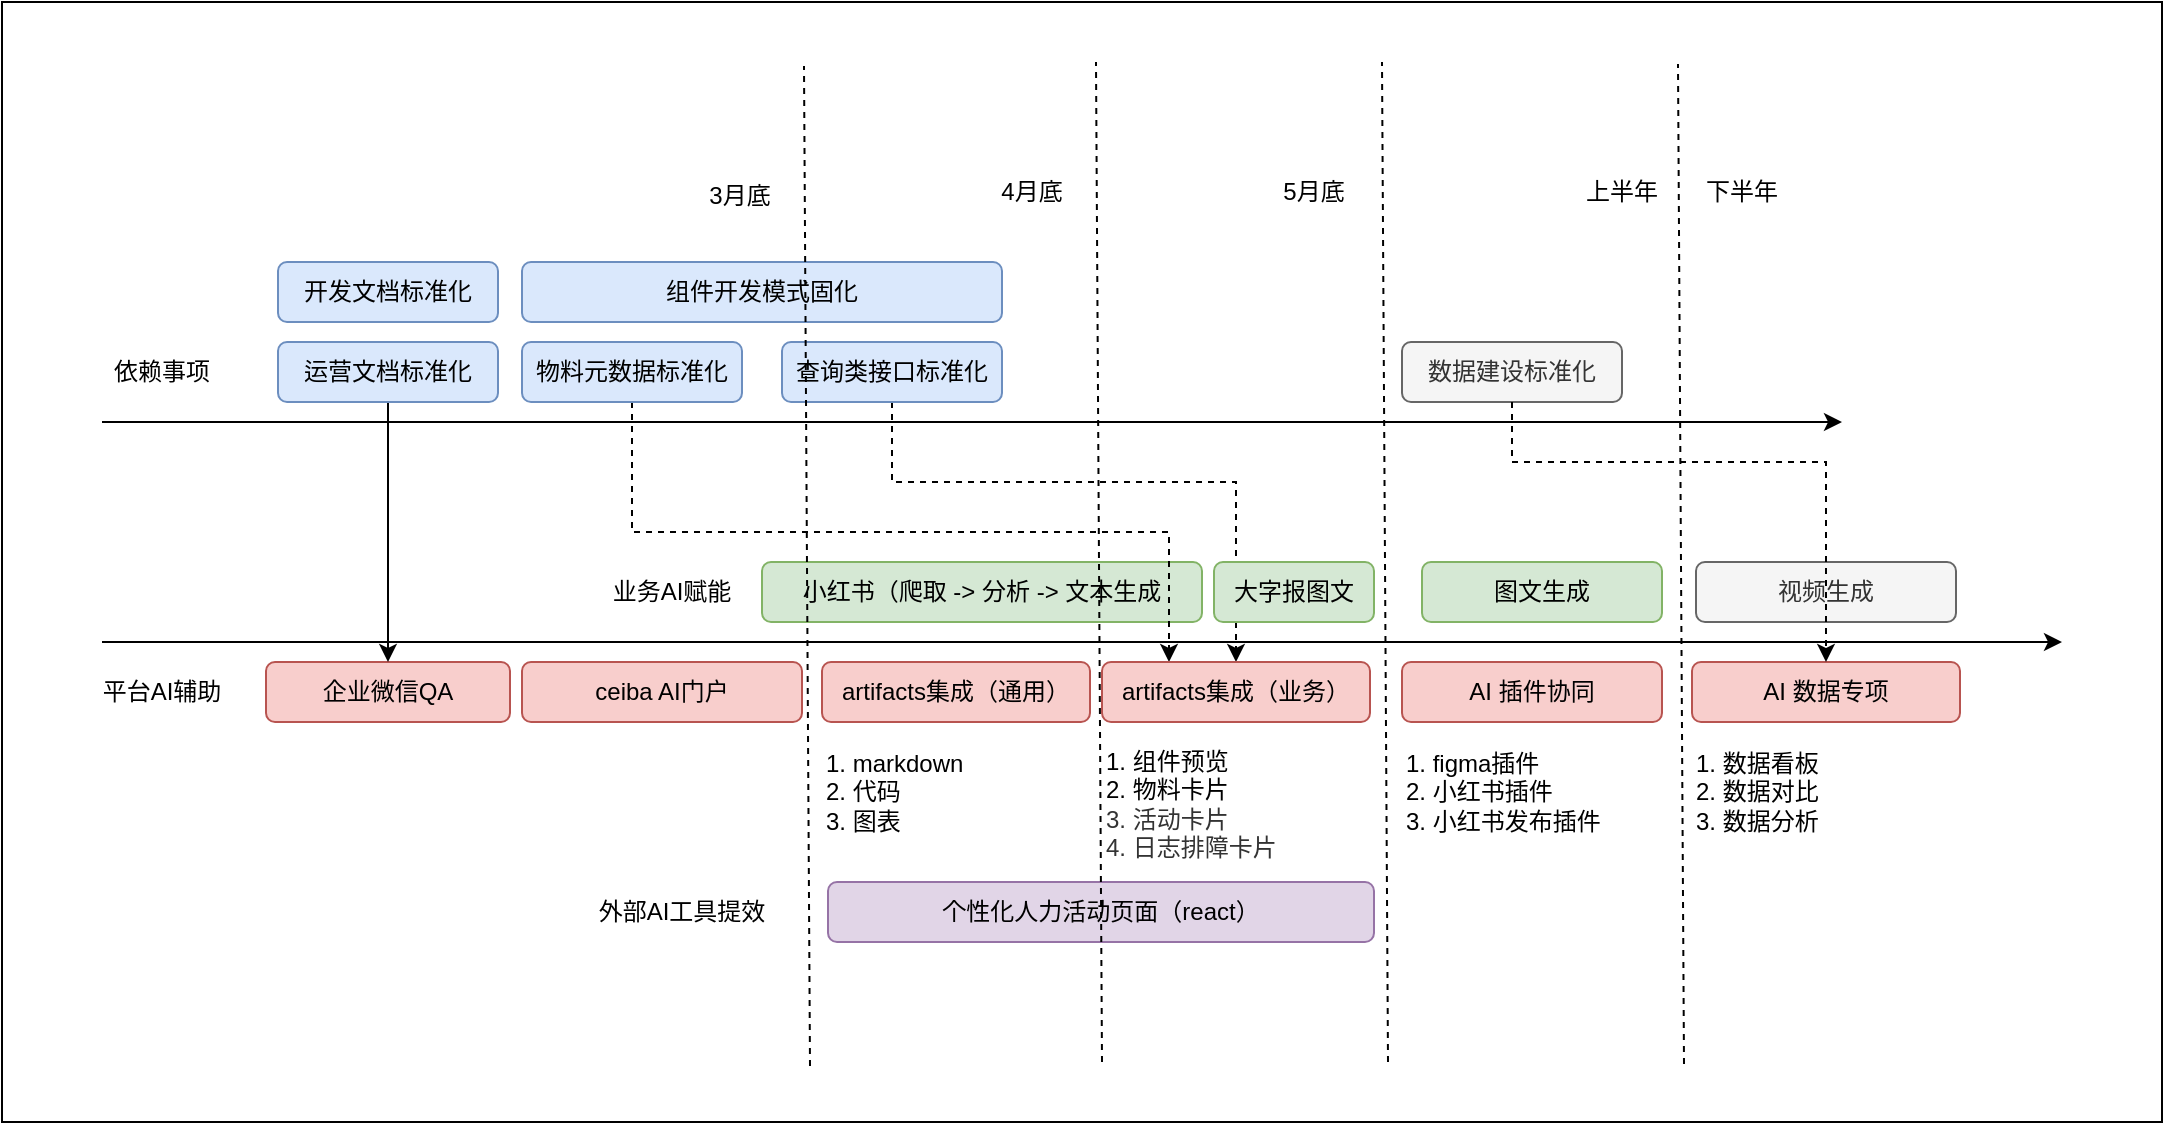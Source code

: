 <mxfile version="26.1.1">
  <diagram name="第 1 页" id="3pNBY4O2HRS1JANwXFuV">
    <mxGraphModel dx="2069" dy="785" grid="1" gridSize="10" guides="1" tooltips="1" connect="1" arrows="1" fold="1" page="1" pageScale="1" pageWidth="827" pageHeight="1169" math="0" shadow="0">
      <root>
        <mxCell id="0" />
        <mxCell id="1" parent="0" />
        <mxCell id="7bwTMH5lr8hEjl6o-w8Y-50" value="" style="rounded=0;whiteSpace=wrap;html=1;" vertex="1" parent="1">
          <mxGeometry x="-20" y="100" width="1080" height="560" as="geometry" />
        </mxCell>
        <mxCell id="7bwTMH5lr8hEjl6o-w8Y-1" value="企业微信QA" style="rounded=1;whiteSpace=wrap;html=1;fillColor=#f8cecc;strokeColor=#b85450;" vertex="1" parent="1">
          <mxGeometry x="112" y="430" width="122" height="30" as="geometry" />
        </mxCell>
        <mxCell id="7bwTMH5lr8hEjl6o-w8Y-3" value="" style="endArrow=classic;html=1;rounded=0;" edge="1" parent="1">
          <mxGeometry width="50" height="50" relative="1" as="geometry">
            <mxPoint x="30" y="310" as="sourcePoint" />
            <mxPoint x="900" y="310" as="targetPoint" />
          </mxGeometry>
        </mxCell>
        <mxCell id="7bwTMH5lr8hEjl6o-w8Y-4" value="" style="endArrow=classic;html=1;rounded=0;" edge="1" parent="1">
          <mxGeometry width="50" height="50" relative="1" as="geometry">
            <mxPoint x="30" y="420" as="sourcePoint" />
            <mxPoint x="1010" y="420" as="targetPoint" />
          </mxGeometry>
        </mxCell>
        <mxCell id="7bwTMH5lr8hEjl6o-w8Y-5" value="ceiba AI门户" style="rounded=1;whiteSpace=wrap;html=1;fillColor=#f8cecc;strokeColor=#b85450;" vertex="1" parent="1">
          <mxGeometry x="240" y="430" width="140" height="30" as="geometry" />
        </mxCell>
        <mxCell id="7bwTMH5lr8hEjl6o-w8Y-6" value="小红书（爬取 -&amp;gt; 分析 -&amp;gt; 文本生成" style="rounded=1;whiteSpace=wrap;html=1;fillColor=#d5e8d4;strokeColor=#82b366;" vertex="1" parent="1">
          <mxGeometry x="360" y="380" width="220" height="30" as="geometry" />
        </mxCell>
        <mxCell id="7bwTMH5lr8hEjl6o-w8Y-7" value="AI 插件协同" style="rounded=1;whiteSpace=wrap;html=1;fillColor=#f8cecc;strokeColor=#b85450;" vertex="1" parent="1">
          <mxGeometry x="680" y="430" width="130" height="30" as="geometry" />
        </mxCell>
        <mxCell id="7bwTMH5lr8hEjl6o-w8Y-11" value="artifacts集成（通用）" style="rounded=1;whiteSpace=wrap;html=1;fillColor=#f8cecc;strokeColor=#b85450;" vertex="1" parent="1">
          <mxGeometry x="390" y="430" width="134" height="30" as="geometry" />
        </mxCell>
        <mxCell id="7bwTMH5lr8hEjl6o-w8Y-25" style="edgeStyle=orthogonalEdgeStyle;rounded=0;orthogonalLoop=1;jettySize=auto;html=1;exitX=0.5;exitY=1;exitDx=0;exitDy=0;" edge="1" parent="1" source="7bwTMH5lr8hEjl6o-w8Y-14" target="7bwTMH5lr8hEjl6o-w8Y-1">
          <mxGeometry relative="1" as="geometry" />
        </mxCell>
        <mxCell id="7bwTMH5lr8hEjl6o-w8Y-14" value="运营文档标准化" style="rounded=1;whiteSpace=wrap;html=1;fillColor=#dae8fc;strokeColor=#6c8ebf;" vertex="1" parent="1">
          <mxGeometry x="118" y="270" width="110" height="30" as="geometry" />
        </mxCell>
        <mxCell id="7bwTMH5lr8hEjl6o-w8Y-23" style="edgeStyle=orthogonalEdgeStyle;rounded=0;orthogonalLoop=1;jettySize=auto;html=1;exitX=0.5;exitY=1;exitDx=0;exitDy=0;entryX=0.5;entryY=0;entryDx=0;entryDy=0;dashed=1;" edge="1" parent="1" source="7bwTMH5lr8hEjl6o-w8Y-42" target="7bwTMH5lr8hEjl6o-w8Y-29">
          <mxGeometry relative="1" as="geometry">
            <Array as="points">
              <mxPoint x="425" y="340" />
              <mxPoint x="597" y="340" />
            </Array>
          </mxGeometry>
        </mxCell>
        <mxCell id="7bwTMH5lr8hEjl6o-w8Y-15" value="组件开发模式固化" style="rounded=1;whiteSpace=wrap;html=1;fillColor=#dae8fc;strokeColor=#6c8ebf;" vertex="1" parent="1">
          <mxGeometry x="240" y="230" width="240" height="30" as="geometry" />
        </mxCell>
        <mxCell id="7bwTMH5lr8hEjl6o-w8Y-62" style="edgeStyle=orthogonalEdgeStyle;rounded=0;orthogonalLoop=1;jettySize=auto;html=1;exitX=0.5;exitY=1;exitDx=0;exitDy=0;entryX=0.25;entryY=0;entryDx=0;entryDy=0;dashed=1;" edge="1" parent="1" source="7bwTMH5lr8hEjl6o-w8Y-18" target="7bwTMH5lr8hEjl6o-w8Y-29">
          <mxGeometry relative="1" as="geometry" />
        </mxCell>
        <mxCell id="7bwTMH5lr8hEjl6o-w8Y-18" value="物料元数据标准化" style="rounded=1;whiteSpace=wrap;html=1;fillColor=#dae8fc;strokeColor=#6c8ebf;" vertex="1" parent="1">
          <mxGeometry x="240" y="270" width="110" height="30" as="geometry" />
        </mxCell>
        <mxCell id="7bwTMH5lr8hEjl6o-w8Y-19" value="数据建设标准化" style="rounded=1;whiteSpace=wrap;html=1;fillColor=#f5f5f5;fontColor=#333333;strokeColor=#666666;" vertex="1" parent="1">
          <mxGeometry x="680" y="270" width="110" height="30" as="geometry" />
        </mxCell>
        <mxCell id="7bwTMH5lr8hEjl6o-w8Y-21" value="开发文档标准化" style="rounded=1;whiteSpace=wrap;html=1;fillColor=#dae8fc;strokeColor=#6c8ebf;" vertex="1" parent="1">
          <mxGeometry x="118" y="230" width="110" height="30" as="geometry" />
        </mxCell>
        <mxCell id="7bwTMH5lr8hEjl6o-w8Y-26" value="视频生成" style="rounded=1;whiteSpace=wrap;html=1;fillColor=#f5f5f5;fontColor=#333333;strokeColor=#666666;" vertex="1" parent="1">
          <mxGeometry x="827" y="380" width="130" height="30" as="geometry" />
        </mxCell>
        <mxCell id="7bwTMH5lr8hEjl6o-w8Y-28" value="大字报图文" style="rounded=1;whiteSpace=wrap;html=1;fillColor=#d5e8d4;strokeColor=#82b366;" vertex="1" parent="1">
          <mxGeometry x="586" y="380" width="80" height="30" as="geometry" />
        </mxCell>
        <mxCell id="7bwTMH5lr8hEjl6o-w8Y-29" value="artifacts集成（业务）" style="rounded=1;whiteSpace=wrap;html=1;fillColor=#f8cecc;strokeColor=#b85450;" vertex="1" parent="1">
          <mxGeometry x="530" y="430" width="134" height="30" as="geometry" />
        </mxCell>
        <mxCell id="7bwTMH5lr8hEjl6o-w8Y-33" value="1. 组件预览&lt;div&gt;2. 物料卡片&lt;/div&gt;&lt;div&gt;&lt;font style=&quot;color: rgb(51, 51, 51);&quot;&gt;3. 活动卡片&lt;/font&gt;&lt;/div&gt;&lt;div&gt;&lt;font style=&quot;color: rgb(51, 51, 51);&quot;&gt;4. 日志排障卡片&lt;/font&gt;&lt;/div&gt;" style="text;html=1;align=left;verticalAlign=middle;whiteSpace=wrap;rounded=0;" vertex="1" parent="1">
          <mxGeometry x="530" y="466" width="110" height="70" as="geometry" />
        </mxCell>
        <mxCell id="7bwTMH5lr8hEjl6o-w8Y-34" value="1. markdown&lt;div&gt;2. 代码&lt;/div&gt;&lt;div&gt;&lt;span style=&quot;background-color: transparent; color: light-dark(rgb(0, 0, 0), rgb(255, 255, 255));&quot;&gt;3. 图表&lt;/span&gt;&lt;/div&gt;" style="text;html=1;align=left;verticalAlign=middle;whiteSpace=wrap;rounded=0;" vertex="1" parent="1">
          <mxGeometry x="390" y="460" width="110" height="70" as="geometry" />
        </mxCell>
        <mxCell id="7bwTMH5lr8hEjl6o-w8Y-35" value="1. figma插件&lt;div&gt;2. 小红书插件&lt;/div&gt;&lt;div&gt;&lt;span style=&quot;background-color: transparent; color: light-dark(rgb(0, 0, 0), rgb(255, 255, 255));&quot;&gt;3. 小红书发布插件&lt;/span&gt;&lt;/div&gt;" style="text;html=1;align=left;verticalAlign=middle;whiteSpace=wrap;rounded=0;" vertex="1" parent="1">
          <mxGeometry x="680" y="460" width="110" height="70" as="geometry" />
        </mxCell>
        <mxCell id="7bwTMH5lr8hEjl6o-w8Y-36" value="图文生成" style="rounded=1;whiteSpace=wrap;html=1;fillColor=#d5e8d4;strokeColor=#82b366;" vertex="1" parent="1">
          <mxGeometry x="690" y="380" width="120" height="30" as="geometry" />
        </mxCell>
        <mxCell id="7bwTMH5lr8hEjl6o-w8Y-39" value="依赖事项" style="text;html=1;align=center;verticalAlign=middle;whiteSpace=wrap;rounded=0;" vertex="1" parent="1">
          <mxGeometry x="30" y="270" width="60" height="30" as="geometry" />
        </mxCell>
        <mxCell id="7bwTMH5lr8hEjl6o-w8Y-40" value="平台AI辅助" style="text;html=1;align=center;verticalAlign=middle;whiteSpace=wrap;rounded=0;" vertex="1" parent="1">
          <mxGeometry x="20" y="430" width="80" height="30" as="geometry" />
        </mxCell>
        <mxCell id="7bwTMH5lr8hEjl6o-w8Y-42" value="查询类接口标准化" style="rounded=1;whiteSpace=wrap;html=1;fillColor=#dae8fc;strokeColor=#6c8ebf;" vertex="1" parent="1">
          <mxGeometry x="370" y="270" width="110" height="30" as="geometry" />
        </mxCell>
        <mxCell id="7bwTMH5lr8hEjl6o-w8Y-44" value="业务AI赋能" style="text;html=1;align=center;verticalAlign=middle;whiteSpace=wrap;rounded=0;" vertex="1" parent="1">
          <mxGeometry x="280" y="380" width="70" height="30" as="geometry" />
        </mxCell>
        <mxCell id="7bwTMH5lr8hEjl6o-w8Y-46" value="外部AI工具提效" style="text;html=1;align=center;verticalAlign=middle;whiteSpace=wrap;rounded=0;" vertex="1" parent="1">
          <mxGeometry x="265" y="540" width="110" height="30" as="geometry" />
        </mxCell>
        <mxCell id="7bwTMH5lr8hEjl6o-w8Y-47" value="个性化人力活动页面（react）" style="rounded=1;whiteSpace=wrap;html=1;fillColor=#e1d5e7;strokeColor=#9673a6;" vertex="1" parent="1">
          <mxGeometry x="393" y="540" width="273" height="30" as="geometry" />
        </mxCell>
        <mxCell id="7bwTMH5lr8hEjl6o-w8Y-52" value="" style="endArrow=none;dashed=1;html=1;rounded=0;" edge="1" parent="1">
          <mxGeometry width="50" height="50" relative="1" as="geometry">
            <mxPoint x="821" y="631" as="sourcePoint" />
            <mxPoint x="818" y="131" as="targetPoint" />
          </mxGeometry>
        </mxCell>
        <mxCell id="7bwTMH5lr8hEjl6o-w8Y-54" value="AI 数据专项" style="rounded=1;whiteSpace=wrap;html=1;fillColor=#f8cecc;strokeColor=#b85450;" vertex="1" parent="1">
          <mxGeometry x="825" y="430" width="134" height="30" as="geometry" />
        </mxCell>
        <mxCell id="7bwTMH5lr8hEjl6o-w8Y-55" value="1. 数据看板&lt;div&gt;2. 数据对比&lt;/div&gt;&lt;div&gt;&lt;span style=&quot;background-color: transparent; color: light-dark(rgb(0, 0, 0), rgb(255, 255, 255));&quot;&gt;3. 数据分析&lt;/span&gt;&lt;/div&gt;" style="text;html=1;align=left;verticalAlign=middle;whiteSpace=wrap;rounded=0;" vertex="1" parent="1">
          <mxGeometry x="825" y="460" width="110" height="70" as="geometry" />
        </mxCell>
        <mxCell id="7bwTMH5lr8hEjl6o-w8Y-56" value="上半年" style="text;html=1;align=center;verticalAlign=middle;whiteSpace=wrap;rounded=0;" vertex="1" parent="1">
          <mxGeometry x="760" y="180" width="60" height="30" as="geometry" />
        </mxCell>
        <mxCell id="7bwTMH5lr8hEjl6o-w8Y-57" value="下半年" style="text;html=1;align=center;verticalAlign=middle;whiteSpace=wrap;rounded=0;" vertex="1" parent="1">
          <mxGeometry x="820" y="180" width="60" height="30" as="geometry" />
        </mxCell>
        <mxCell id="7bwTMH5lr8hEjl6o-w8Y-37" style="edgeStyle=orthogonalEdgeStyle;rounded=0;orthogonalLoop=1;jettySize=auto;html=1;exitX=0.5;exitY=1;exitDx=0;exitDy=0;entryX=0.5;entryY=0;entryDx=0;entryDy=0;dashed=1;" edge="1" parent="1" source="7bwTMH5lr8hEjl6o-w8Y-19" target="7bwTMH5lr8hEjl6o-w8Y-54">
          <mxGeometry relative="1" as="geometry">
            <Array as="points">
              <mxPoint x="735" y="330" />
              <mxPoint x="892" y="330" />
            </Array>
          </mxGeometry>
        </mxCell>
        <mxCell id="7bwTMH5lr8hEjl6o-w8Y-58" value="" style="endArrow=none;dashed=1;html=1;rounded=0;" edge="1" parent="1">
          <mxGeometry width="50" height="50" relative="1" as="geometry">
            <mxPoint x="530" y="630" as="sourcePoint" />
            <mxPoint x="527" y="130" as="targetPoint" />
          </mxGeometry>
        </mxCell>
        <mxCell id="7bwTMH5lr8hEjl6o-w8Y-59" value="4月底" style="text;html=1;align=center;verticalAlign=middle;whiteSpace=wrap;rounded=0;" vertex="1" parent="1">
          <mxGeometry x="465" y="180" width="60" height="30" as="geometry" />
        </mxCell>
        <mxCell id="7bwTMH5lr8hEjl6o-w8Y-60" value="" style="endArrow=none;dashed=1;html=1;rounded=0;" edge="1" parent="1">
          <mxGeometry width="50" height="50" relative="1" as="geometry">
            <mxPoint x="673" y="630" as="sourcePoint" />
            <mxPoint x="670" y="130" as="targetPoint" />
          </mxGeometry>
        </mxCell>
        <mxCell id="7bwTMH5lr8hEjl6o-w8Y-61" value="5月底" style="text;html=1;align=center;verticalAlign=middle;whiteSpace=wrap;rounded=0;" vertex="1" parent="1">
          <mxGeometry x="606" y="180" width="60" height="30" as="geometry" />
        </mxCell>
        <mxCell id="7bwTMH5lr8hEjl6o-w8Y-63" value="" style="endArrow=none;dashed=1;html=1;rounded=0;" edge="1" parent="1">
          <mxGeometry width="50" height="50" relative="1" as="geometry">
            <mxPoint x="384" y="632" as="sourcePoint" />
            <mxPoint x="381" y="132" as="targetPoint" />
          </mxGeometry>
        </mxCell>
        <mxCell id="7bwTMH5lr8hEjl6o-w8Y-64" value="3月底" style="text;html=1;align=center;verticalAlign=middle;whiteSpace=wrap;rounded=0;" vertex="1" parent="1">
          <mxGeometry x="319" y="182" width="60" height="30" as="geometry" />
        </mxCell>
      </root>
    </mxGraphModel>
  </diagram>
</mxfile>
